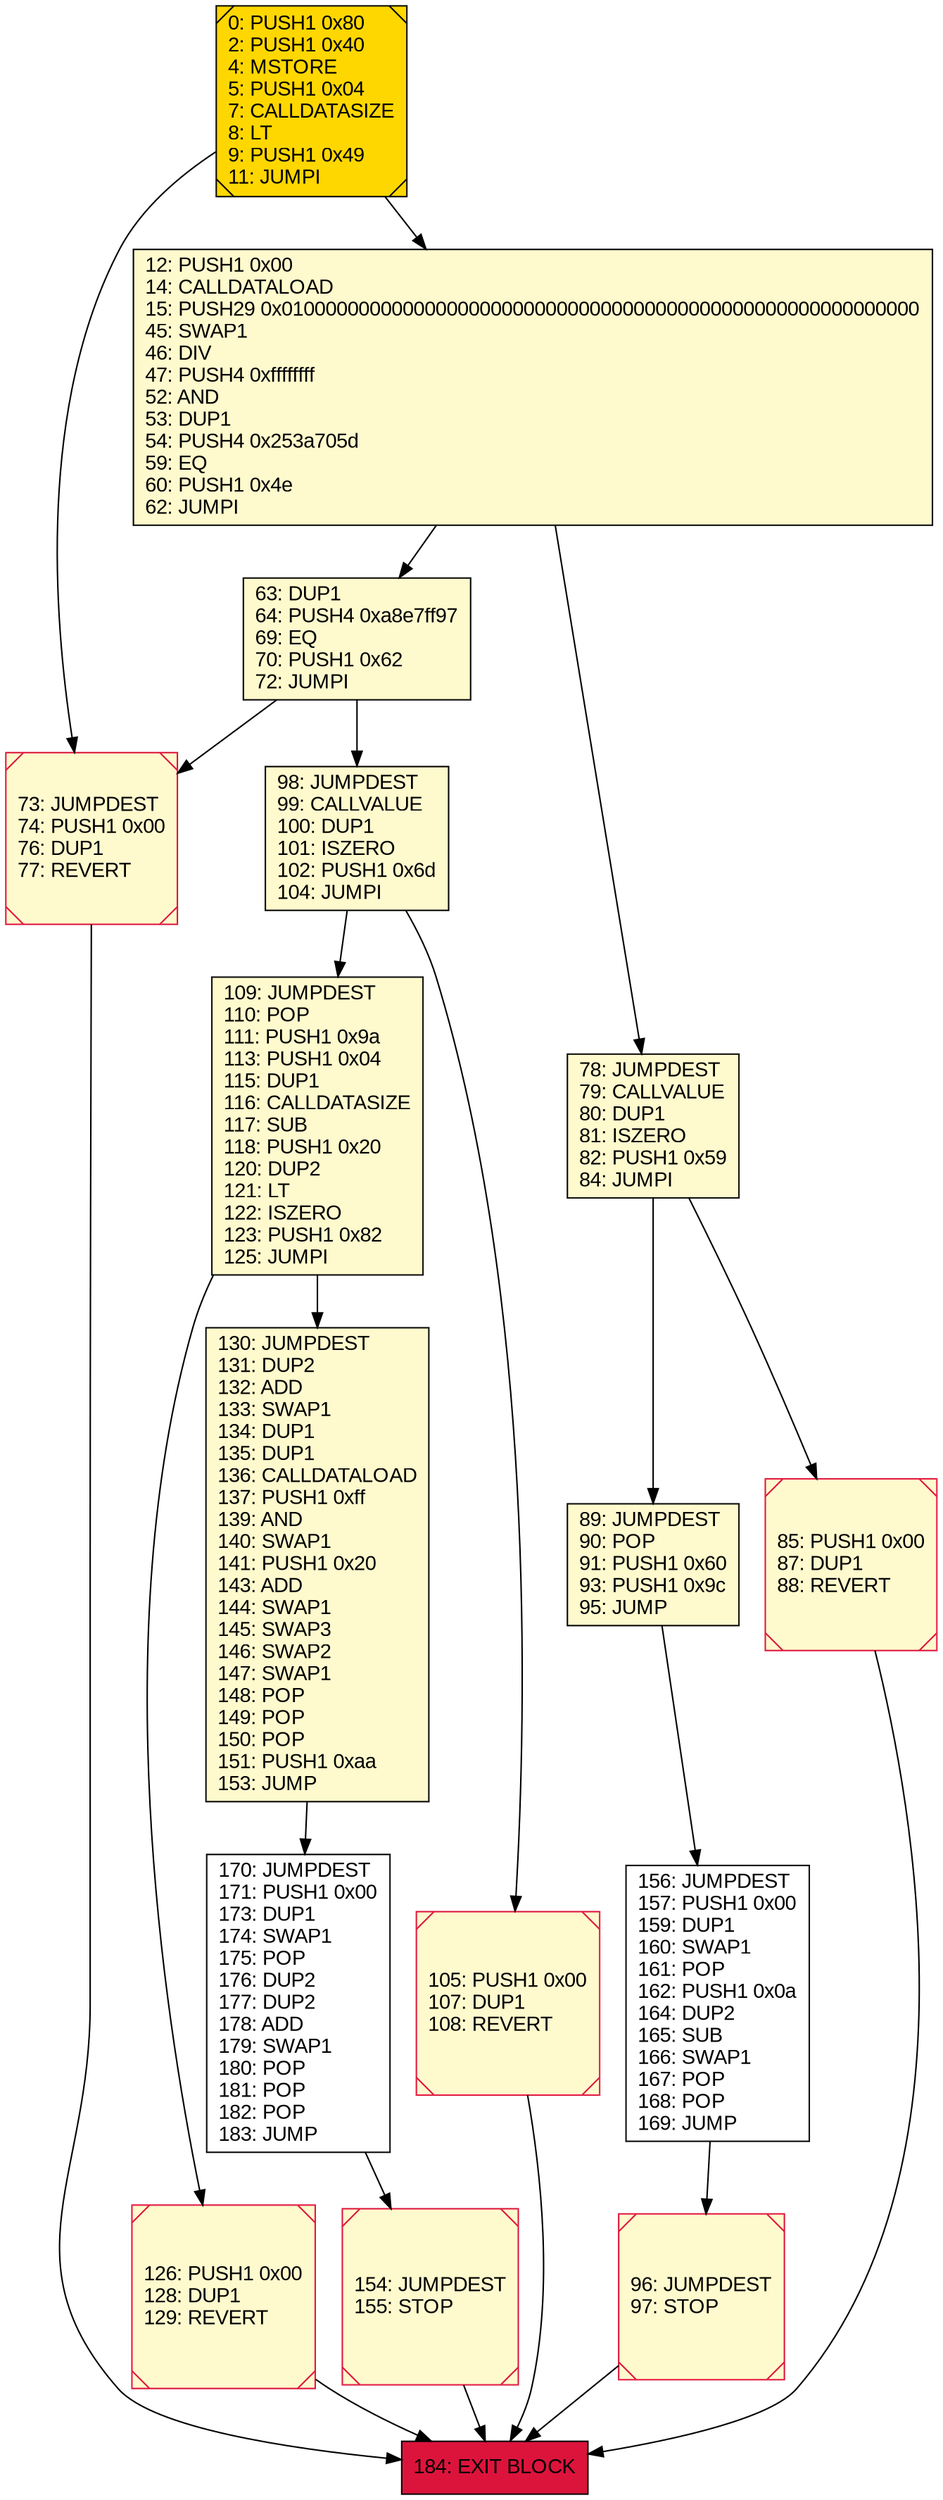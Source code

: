 digraph G {
bgcolor=transparent rankdir=UD;
node [shape=box style=filled color=black fillcolor=white fontname=arial fontcolor=black];
0 [label="0: PUSH1 0x80\l2: PUSH1 0x40\l4: MSTORE\l5: PUSH1 0x04\l7: CALLDATASIZE\l8: LT\l9: PUSH1 0x49\l11: JUMPI\l" fillcolor=lemonchiffon shape=Msquare fillcolor=gold ];
130 [label="130: JUMPDEST\l131: DUP2\l132: ADD\l133: SWAP1\l134: DUP1\l135: DUP1\l136: CALLDATALOAD\l137: PUSH1 0xff\l139: AND\l140: SWAP1\l141: PUSH1 0x20\l143: ADD\l144: SWAP1\l145: SWAP3\l146: SWAP2\l147: SWAP1\l148: POP\l149: POP\l150: POP\l151: PUSH1 0xaa\l153: JUMP\l" fillcolor=lemonchiffon ];
89 [label="89: JUMPDEST\l90: POP\l91: PUSH1 0x60\l93: PUSH1 0x9c\l95: JUMP\l" fillcolor=lemonchiffon ];
105 [label="105: PUSH1 0x00\l107: DUP1\l108: REVERT\l" fillcolor=lemonchiffon shape=Msquare color=crimson ];
73 [label="73: JUMPDEST\l74: PUSH1 0x00\l76: DUP1\l77: REVERT\l" fillcolor=lemonchiffon shape=Msquare color=crimson ];
154 [label="154: JUMPDEST\l155: STOP\l" fillcolor=lemonchiffon shape=Msquare color=crimson ];
98 [label="98: JUMPDEST\l99: CALLVALUE\l100: DUP1\l101: ISZERO\l102: PUSH1 0x6d\l104: JUMPI\l" fillcolor=lemonchiffon ];
78 [label="78: JUMPDEST\l79: CALLVALUE\l80: DUP1\l81: ISZERO\l82: PUSH1 0x59\l84: JUMPI\l" fillcolor=lemonchiffon ];
85 [label="85: PUSH1 0x00\l87: DUP1\l88: REVERT\l" fillcolor=lemonchiffon shape=Msquare color=crimson ];
96 [label="96: JUMPDEST\l97: STOP\l" fillcolor=lemonchiffon shape=Msquare color=crimson ];
156 [label="156: JUMPDEST\l157: PUSH1 0x00\l159: DUP1\l160: SWAP1\l161: POP\l162: PUSH1 0x0a\l164: DUP2\l165: SUB\l166: SWAP1\l167: POP\l168: POP\l169: JUMP\l" ];
184 [label="184: EXIT BLOCK\l" fillcolor=crimson ];
170 [label="170: JUMPDEST\l171: PUSH1 0x00\l173: DUP1\l174: SWAP1\l175: POP\l176: DUP2\l177: DUP2\l178: ADD\l179: SWAP1\l180: POP\l181: POP\l182: POP\l183: JUMP\l" ];
12 [label="12: PUSH1 0x00\l14: CALLDATALOAD\l15: PUSH29 0x0100000000000000000000000000000000000000000000000000000000\l45: SWAP1\l46: DIV\l47: PUSH4 0xffffffff\l52: AND\l53: DUP1\l54: PUSH4 0x253a705d\l59: EQ\l60: PUSH1 0x4e\l62: JUMPI\l" fillcolor=lemonchiffon ];
109 [label="109: JUMPDEST\l110: POP\l111: PUSH1 0x9a\l113: PUSH1 0x04\l115: DUP1\l116: CALLDATASIZE\l117: SUB\l118: PUSH1 0x20\l120: DUP2\l121: LT\l122: ISZERO\l123: PUSH1 0x82\l125: JUMPI\l" fillcolor=lemonchiffon ];
63 [label="63: DUP1\l64: PUSH4 0xa8e7ff97\l69: EQ\l70: PUSH1 0x62\l72: JUMPI\l" fillcolor=lemonchiffon ];
126 [label="126: PUSH1 0x00\l128: DUP1\l129: REVERT\l" fillcolor=lemonchiffon shape=Msquare color=crimson ];
12 -> 63;
109 -> 126;
156 -> 96;
78 -> 85;
98 -> 105;
126 -> 184;
0 -> 73;
85 -> 184;
96 -> 184;
12 -> 78;
63 -> 98;
105 -> 184;
89 -> 156;
63 -> 73;
98 -> 109;
73 -> 184;
78 -> 89;
154 -> 184;
170 -> 154;
0 -> 12;
109 -> 130;
130 -> 170;
}